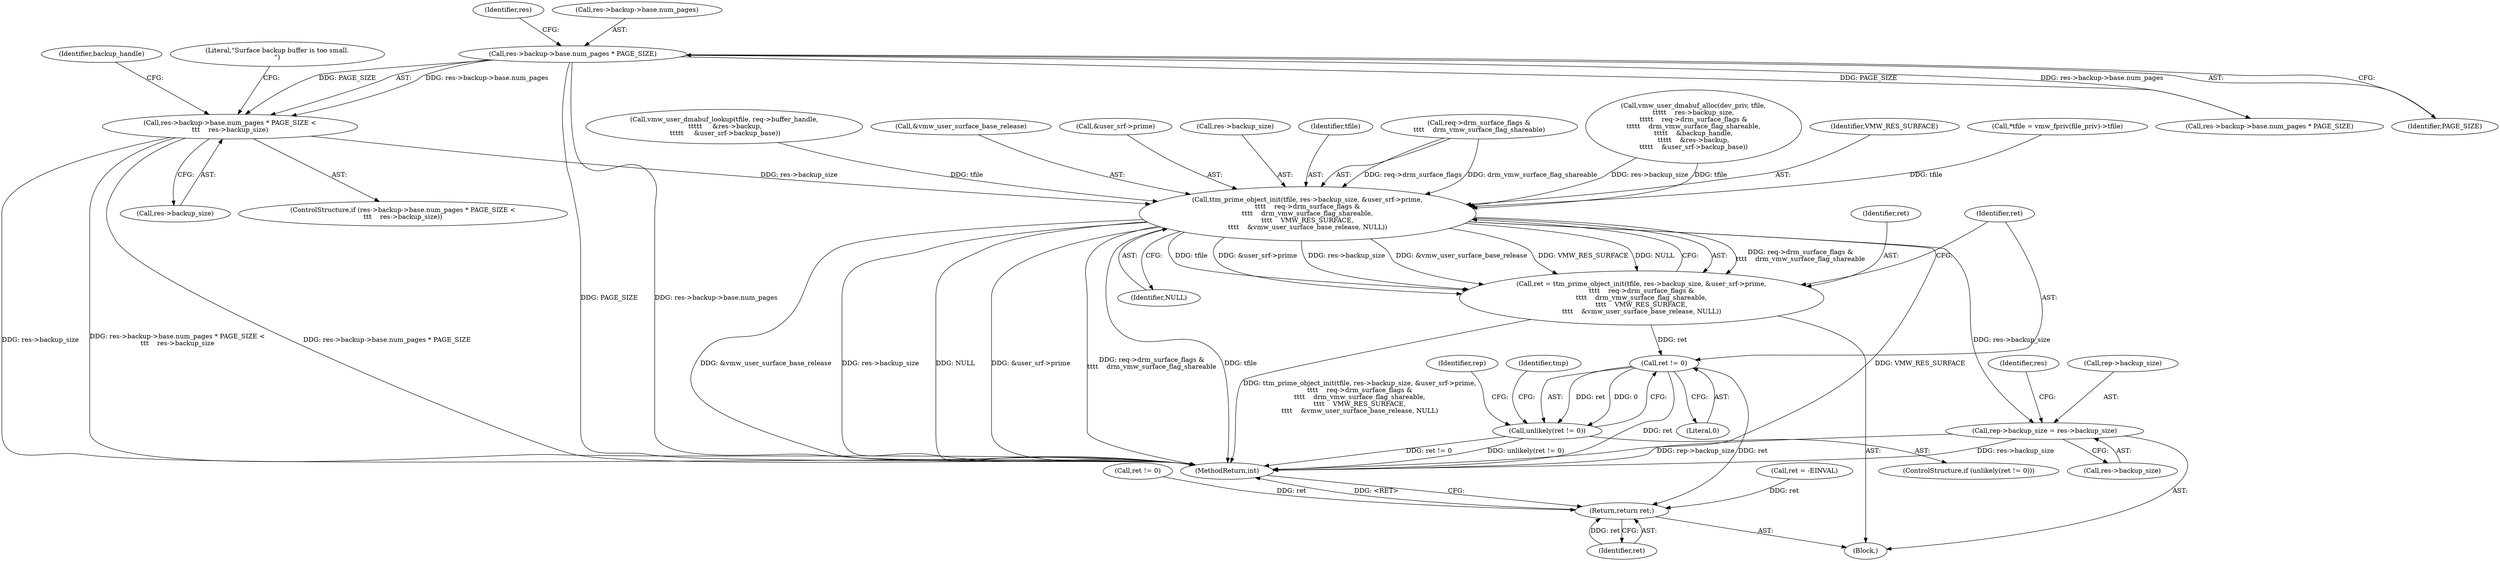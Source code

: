 digraph "0_linux_07678eca2cf9c9a18584e546c2b2a0d0c9a3150c@pointer" {
"1000283" [label="(Call,res->backup->base.num_pages * PAGE_SIZE <\n\t\t\t    res->backup_size)"];
"1000284" [label="(Call,res->backup->base.num_pages * PAGE_SIZE)"];
"1000362" [label="(Call,ttm_prime_object_init(tfile, res->backup_size, &user_srf->prime,\n\t\t\t\t    req->drm_surface_flags &\n\t\t\t\t    drm_vmw_surface_flag_shareable,\n\t\t\t\t    VMW_RES_SURFACE,\n\t\t\t\t    &vmw_user_surface_base_release, NULL))"];
"1000360" [label="(Call,ret = ttm_prime_object_init(tfile, res->backup_size, &user_srf->prime,\n\t\t\t\t    req->drm_surface_flags &\n\t\t\t\t    drm_vmw_surface_flag_shareable,\n\t\t\t\t    VMW_RES_SURFACE,\n\t\t\t\t    &vmw_user_surface_base_release, NULL))"];
"1000382" [label="(Call,ret != 0)"];
"1000381" [label="(Call,unlikely(ret != 0))"];
"1000475" [label="(Return,return ret;)"];
"1000406" [label="(Call,rep->backup_size = res->backup_size)"];
"1000283" [label="(Call,res->backup->base.num_pages * PAGE_SIZE <\n\t\t\t    res->backup_size)"];
"1000379" [label="(Identifier,NULL)"];
"1000383" [label="(Identifier,ret)"];
"1000477" [label="(MethodReturn,int)"];
"1000381" [label="(Call,unlikely(ret != 0))"];
"1000476" [label="(Identifier,ret)"];
"1000360" [label="(Call,ret = ttm_prime_object_init(tfile, res->backup_size, &user_srf->prime,\n\t\t\t\t    req->drm_surface_flags &\n\t\t\t\t    drm_vmw_surface_flag_shareable,\n\t\t\t\t    VMW_RES_SURFACE,\n\t\t\t\t    &vmw_user_surface_base_release, NULL))"];
"1000294" [label="(Identifier,res)"];
"1000282" [label="(ControlStructure,if (res->backup->base.num_pages * PAGE_SIZE <\n\t\t\t    res->backup_size))"];
"1000382" [label="(Call,ret != 0)"];
"1000435" [label="(Call,res->backup->base.num_pages * PAGE_SIZE)"];
"1000363" [label="(Identifier,tfile)"];
"1000292" [label="(Identifier,PAGE_SIZE)"];
"1000415" [label="(Identifier,res)"];
"1000105" [label="(Block,)"];
"1000380" [label="(ControlStructure,if (unlikely(ret != 0)))"];
"1000298" [label="(Literal,\"Surface backup buffer is too small.\n\")"];
"1000371" [label="(Call,req->drm_surface_flags &\n\t\t\t\t    drm_vmw_surface_flag_shareable)"];
"1000325" [label="(Call,vmw_user_dmabuf_alloc(dev_priv, tfile,\n\t\t\t\t\t    res->backup_size,\n\t\t\t\t\t    req->drm_surface_flags &\n\t\t\t\t\t    drm_vmw_surface_flag_shareable,\n\t\t\t\t\t    &backup_handle,\n\t\t\t\t\t    &res->backup,\n\t\t\t\t\t    &user_srf->backup_base))"];
"1000395" [label="(Identifier,rep)"];
"1000407" [label="(Call,rep->backup_size)"];
"1000304" [label="(Call,ret = -EINVAL)"];
"1000376" [label="(Identifier,VMW_RES_SURFACE)"];
"1000284" [label="(Call,res->backup->base.num_pages * PAGE_SIZE)"];
"1000388" [label="(Identifier,tmp)"];
"1000136" [label="(Call,*tfile = vmw_fpriv(file_priv)->tfile)"];
"1000312" [label="(Identifier,backup_handle)"];
"1000410" [label="(Call,res->backup_size)"];
"1000264" [label="(Call,vmw_user_dmabuf_lookup(tfile, req->buffer_handle,\n \t\t\t\t\t     &res->backup,\n \t\t\t\t\t     &user_srf->backup_base))"];
"1000384" [label="(Literal,0)"];
"1000285" [label="(Call,res->backup->base.num_pages)"];
"1000377" [label="(Call,&vmw_user_surface_base_release)"];
"1000406" [label="(Call,rep->backup_size = res->backup_size)"];
"1000361" [label="(Identifier,ret)"];
"1000348" [label="(Call,ret != 0)"];
"1000367" [label="(Call,&user_srf->prime)"];
"1000293" [label="(Call,res->backup_size)"];
"1000475" [label="(Return,return ret;)"];
"1000362" [label="(Call,ttm_prime_object_init(tfile, res->backup_size, &user_srf->prime,\n\t\t\t\t    req->drm_surface_flags &\n\t\t\t\t    drm_vmw_surface_flag_shareable,\n\t\t\t\t    VMW_RES_SURFACE,\n\t\t\t\t    &vmw_user_surface_base_release, NULL))"];
"1000364" [label="(Call,res->backup_size)"];
"1000283" -> "1000282"  [label="AST: "];
"1000283" -> "1000293"  [label="CFG: "];
"1000284" -> "1000283"  [label="AST: "];
"1000293" -> "1000283"  [label="AST: "];
"1000298" -> "1000283"  [label="CFG: "];
"1000312" -> "1000283"  [label="CFG: "];
"1000283" -> "1000477"  [label="DDG: res->backup->base.num_pages * PAGE_SIZE"];
"1000283" -> "1000477"  [label="DDG: res->backup_size"];
"1000283" -> "1000477"  [label="DDG: res->backup->base.num_pages * PAGE_SIZE <\n\t\t\t    res->backup_size"];
"1000284" -> "1000283"  [label="DDG: res->backup->base.num_pages"];
"1000284" -> "1000283"  [label="DDG: PAGE_SIZE"];
"1000283" -> "1000362"  [label="DDG: res->backup_size"];
"1000284" -> "1000292"  [label="CFG: "];
"1000285" -> "1000284"  [label="AST: "];
"1000292" -> "1000284"  [label="AST: "];
"1000294" -> "1000284"  [label="CFG: "];
"1000284" -> "1000477"  [label="DDG: PAGE_SIZE"];
"1000284" -> "1000477"  [label="DDG: res->backup->base.num_pages"];
"1000284" -> "1000435"  [label="DDG: res->backup->base.num_pages"];
"1000284" -> "1000435"  [label="DDG: PAGE_SIZE"];
"1000362" -> "1000360"  [label="AST: "];
"1000362" -> "1000379"  [label="CFG: "];
"1000363" -> "1000362"  [label="AST: "];
"1000364" -> "1000362"  [label="AST: "];
"1000367" -> "1000362"  [label="AST: "];
"1000371" -> "1000362"  [label="AST: "];
"1000376" -> "1000362"  [label="AST: "];
"1000377" -> "1000362"  [label="AST: "];
"1000379" -> "1000362"  [label="AST: "];
"1000360" -> "1000362"  [label="CFG: "];
"1000362" -> "1000477"  [label="DDG: VMW_RES_SURFACE"];
"1000362" -> "1000477"  [label="DDG: &vmw_user_surface_base_release"];
"1000362" -> "1000477"  [label="DDG: res->backup_size"];
"1000362" -> "1000477"  [label="DDG: NULL"];
"1000362" -> "1000477"  [label="DDG: &user_srf->prime"];
"1000362" -> "1000477"  [label="DDG: req->drm_surface_flags &\n\t\t\t\t    drm_vmw_surface_flag_shareable"];
"1000362" -> "1000477"  [label="DDG: tfile"];
"1000362" -> "1000360"  [label="DDG: req->drm_surface_flags &\n\t\t\t\t    drm_vmw_surface_flag_shareable"];
"1000362" -> "1000360"  [label="DDG: tfile"];
"1000362" -> "1000360"  [label="DDG: &user_srf->prime"];
"1000362" -> "1000360"  [label="DDG: res->backup_size"];
"1000362" -> "1000360"  [label="DDG: &vmw_user_surface_base_release"];
"1000362" -> "1000360"  [label="DDG: VMW_RES_SURFACE"];
"1000362" -> "1000360"  [label="DDG: NULL"];
"1000264" -> "1000362"  [label="DDG: tfile"];
"1000325" -> "1000362"  [label="DDG: tfile"];
"1000325" -> "1000362"  [label="DDG: res->backup_size"];
"1000136" -> "1000362"  [label="DDG: tfile"];
"1000371" -> "1000362"  [label="DDG: req->drm_surface_flags"];
"1000371" -> "1000362"  [label="DDG: drm_vmw_surface_flag_shareable"];
"1000362" -> "1000406"  [label="DDG: res->backup_size"];
"1000360" -> "1000105"  [label="AST: "];
"1000361" -> "1000360"  [label="AST: "];
"1000383" -> "1000360"  [label="CFG: "];
"1000360" -> "1000477"  [label="DDG: ttm_prime_object_init(tfile, res->backup_size, &user_srf->prime,\n\t\t\t\t    req->drm_surface_flags &\n\t\t\t\t    drm_vmw_surface_flag_shareable,\n\t\t\t\t    VMW_RES_SURFACE,\n\t\t\t\t    &vmw_user_surface_base_release, NULL)"];
"1000360" -> "1000382"  [label="DDG: ret"];
"1000382" -> "1000381"  [label="AST: "];
"1000382" -> "1000384"  [label="CFG: "];
"1000383" -> "1000382"  [label="AST: "];
"1000384" -> "1000382"  [label="AST: "];
"1000381" -> "1000382"  [label="CFG: "];
"1000382" -> "1000477"  [label="DDG: ret"];
"1000382" -> "1000381"  [label="DDG: ret"];
"1000382" -> "1000381"  [label="DDG: 0"];
"1000382" -> "1000475"  [label="DDG: ret"];
"1000381" -> "1000380"  [label="AST: "];
"1000388" -> "1000381"  [label="CFG: "];
"1000395" -> "1000381"  [label="CFG: "];
"1000381" -> "1000477"  [label="DDG: ret != 0"];
"1000381" -> "1000477"  [label="DDG: unlikely(ret != 0)"];
"1000475" -> "1000105"  [label="AST: "];
"1000475" -> "1000476"  [label="CFG: "];
"1000476" -> "1000475"  [label="AST: "];
"1000477" -> "1000475"  [label="CFG: "];
"1000475" -> "1000477"  [label="DDG: <RET>"];
"1000476" -> "1000475"  [label="DDG: ret"];
"1000348" -> "1000475"  [label="DDG: ret"];
"1000304" -> "1000475"  [label="DDG: ret"];
"1000406" -> "1000105"  [label="AST: "];
"1000406" -> "1000410"  [label="CFG: "];
"1000407" -> "1000406"  [label="AST: "];
"1000410" -> "1000406"  [label="AST: "];
"1000415" -> "1000406"  [label="CFG: "];
"1000406" -> "1000477"  [label="DDG: rep->backup_size"];
"1000406" -> "1000477"  [label="DDG: res->backup_size"];
}
